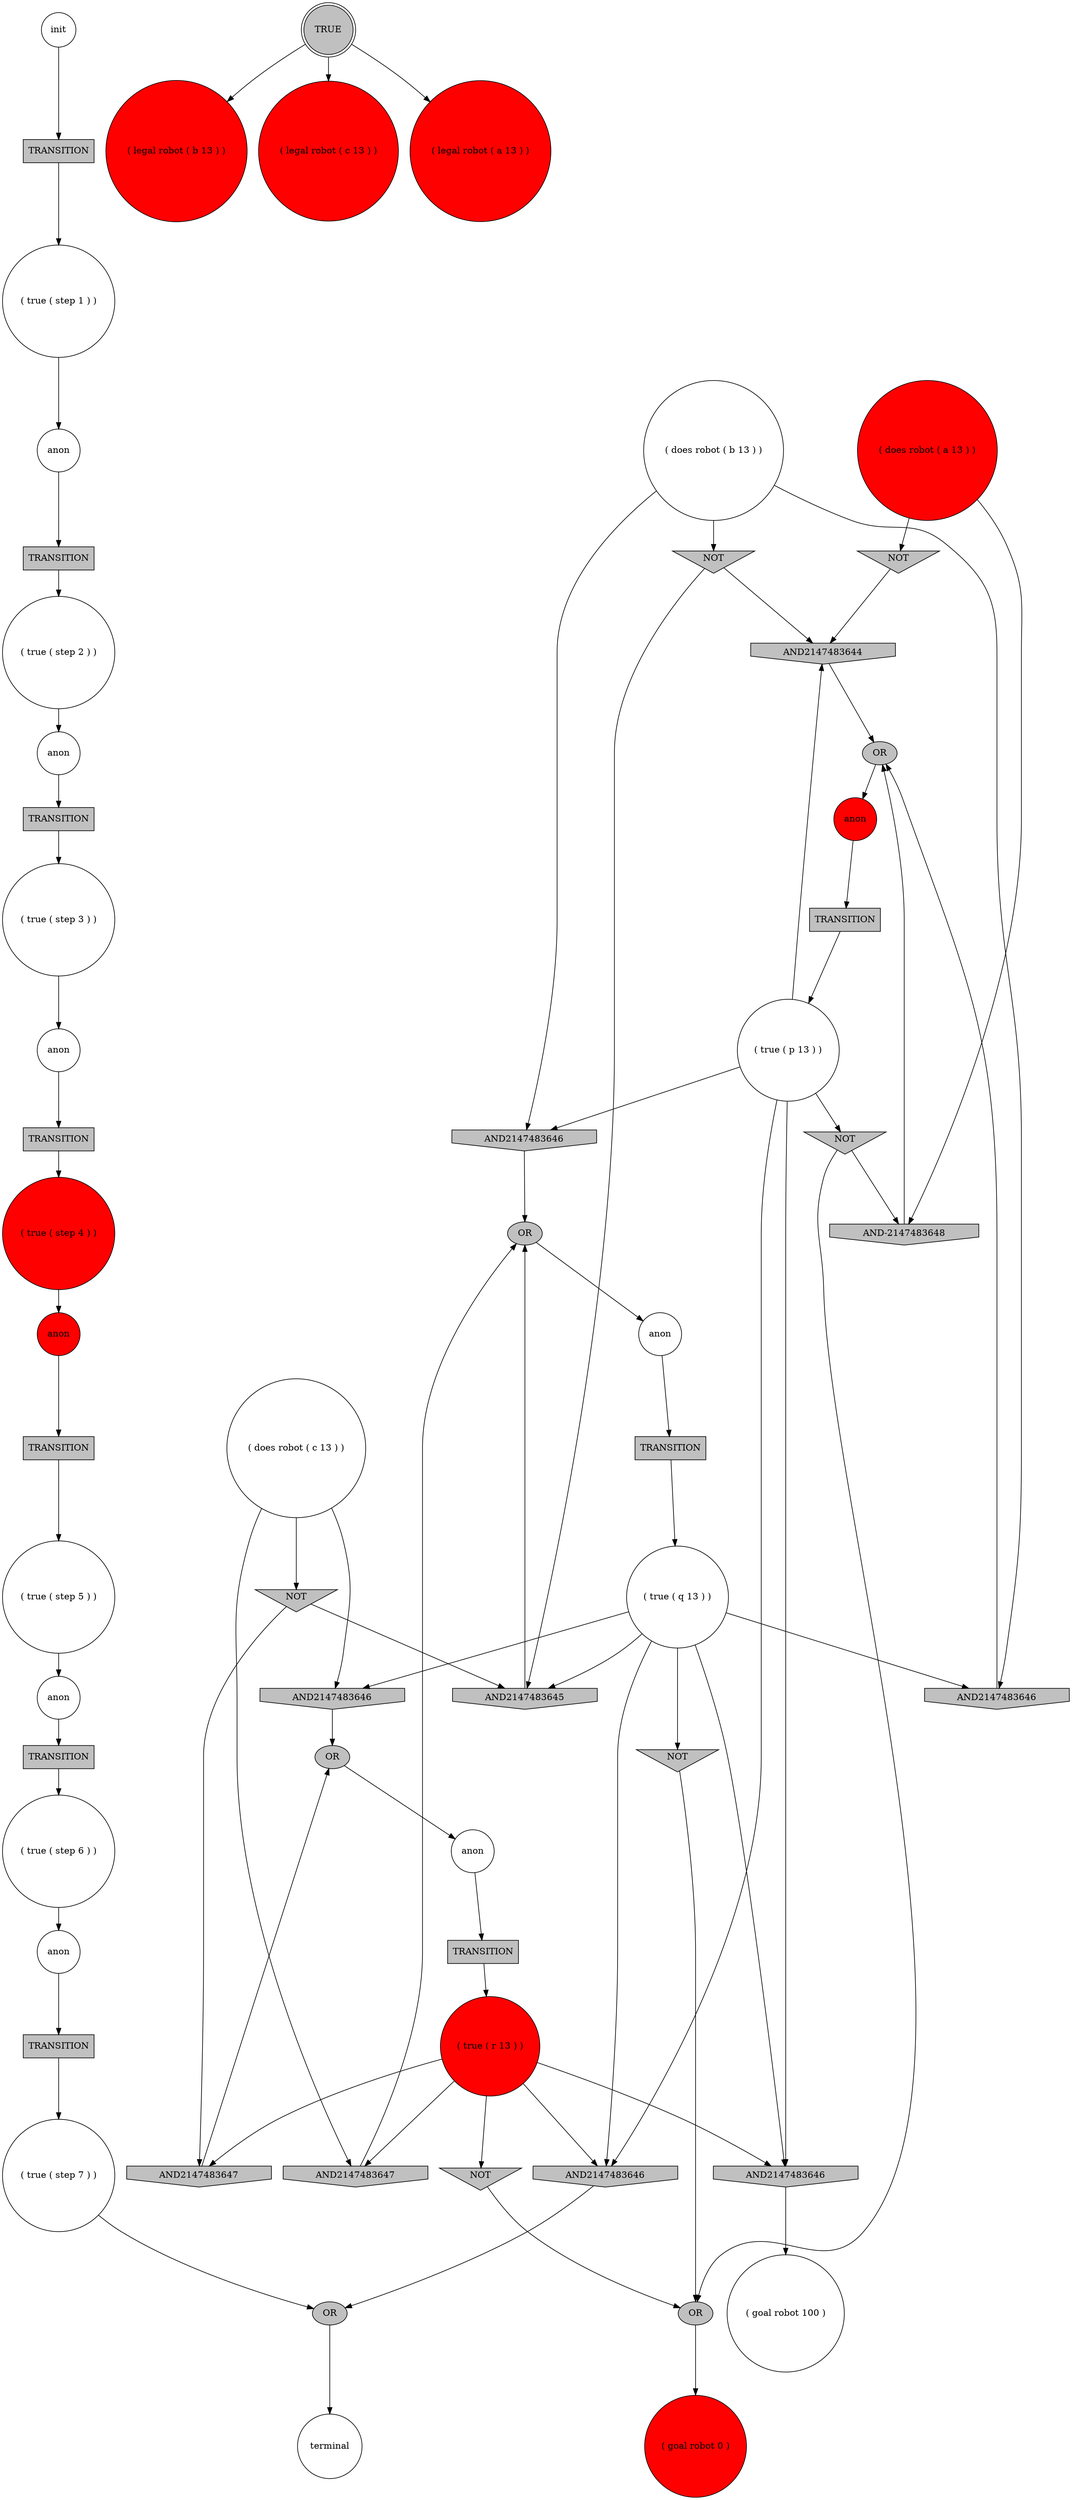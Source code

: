 digraph propNet
{
	"@3bec2be2"[shape=invtriangle, style= filled, fillcolor=grey, label="NOT"]; "@3bec2be2"->"@376afe0"; 
	"@8e390f1"[shape=circle, style= filled, fillcolor=red, label="( legal robot ( b 13 ) )"]; 
	"@26c4d6a3"[shape=circle, style= filled, fillcolor=red, label="anon"]; "@26c4d6a3"->"@c0fdefa"; 
	"@6d988d57"[shape=ellipse, style= filled, fillcolor=grey, label="OR"]; "@6d988d57"->"@1e99d0bb"; 
	"@8690171"[shape=circle, style= filled, fillcolor=white, label="( goal robot 100 )"]; 
	"@40f461d4"[shape=circle, style= filled, fillcolor=red, label="( true ( step 4 ) )"]; "@40f461d4"->"@6f43fdc3"; 
	"@3ad23b97"[shape=invhouse, style= filled, fillcolor=grey, label="AND2147483645"]; "@3ad23b97"->"@19d5142a"; 
	"@6860e935"[shape=circle, style= filled, fillcolor=white, label="anon"]; "@6860e935"->"@209d98b"; 
	"@72936a9"[shape=circle, style= filled, fillcolor=red, label="( legal robot ( c 13 ) )"]; 
	"@67fb4651"[shape=invtriangle, style= filled, fillcolor=grey, label="NOT"]; "@67fb4651"->"@55e1f107"; 
	"@740a7dbe"[shape=circle, style= filled, fillcolor=white, label="( true ( step 3 ) )"]; "@740a7dbe"->"@2e896930"; 
	"@741d8de7"[shape=invhouse, style= filled, fillcolor=grey, label="AND2147483647"]; "@741d8de7"->"@6d988d57"; 
	"@5aa4e092"[shape=circle, style= filled, fillcolor=white, label="( true ( step 1 ) )"]; "@5aa4e092"->"@46359b12"; 
	"@3a4fe875"[shape=box, style= filled, fillcolor=grey, label="TRANSITION"]; "@3a4fe875"->"@5a694e35"; 
	"@3a346876"[shape=box, style= filled, fillcolor=grey, label="TRANSITION"]; "@3a346876"->"@6d5ae21b"; 
	"@190f5b4c"[shape=circle, style= filled, fillcolor=red, label="( legal robot ( a 13 ) )"]; 
	"@1d8257d5"[shape=circle, style= filled, fillcolor=white, label="( true ( p 13 ) )"]; "@1d8257d5"->"@1936cba6"; "@1d8257d5"->"@add76d8"; "@1d8257d5"->"@687dd11"; "@1d8257d5"->"@376afe0"; "@1d8257d5"->"@51399e91"; 
	"@6f43fdc3"[shape=circle, style= filled, fillcolor=red, label="anon"]; "@6f43fdc3"->"@438fa55d"; 
	"@1936cba6"[shape=invtriangle, style= filled, fillcolor=grey, label="NOT"]; "@1936cba6"->"@1b0bb67b"; "@1936cba6"->"@55e1f107"; 
	"@66dbc473"[shape=ellipse, style= filled, fillcolor=grey, label="OR"]; "@66dbc473"->"@26c4d6a3"; 
	"@390ed3b3"[shape=circle, style= filled, fillcolor=white, label="anon"]; "@390ed3b3"->"@c661a2a"; 
	"@c0fdefa"[shape=box, style= filled, fillcolor=grey, label="TRANSITION"]; "@c0fdefa"->"@1d8257d5"; 
	"@b6dd064"[shape=circle, style= filled, fillcolor=white, label="anon"]; "@b6dd064"->"@3a4fe875"; 
	"@7fdb54f9"[shape=invtriangle, style= filled, fillcolor=grey, label="NOT"]; "@7fdb54f9"->"@3ad23b97"; "@7fdb54f9"->"@741d8de7"; 
	"@209d98b"[shape=box, style= filled, fillcolor=grey, label="TRANSITION"]; "@209d98b"->"@51545583"; 
	"@b821017"[shape=invhouse, style= filled, fillcolor=grey, label="AND2147483646"]; "@b821017"->"@6d988d57"; 
	"@687dd11"[shape=invhouse, style= filled, fillcolor=grey, label="AND2147483646"]; "@687dd11"->"@8690171"; 
	"@5812656"[shape=ellipse, style= filled, fillcolor=grey, label="OR"]; "@5812656"->"@3163cd6d"; 
	"@3a53c2"[shape=circle, style= filled, fillcolor=white, label="( does robot ( c 13 ) )"]; "@3a53c2"->"@7fdb54f9"; "@3a53c2"->"@b821017"; "@3a53c2"->"@6342a47e"; 
	"@add76d8"[shape=invhouse, style= filled, fillcolor=grey, label="AND2147483646"]; "@add76d8"->"@19d5142a"; 
	"@3163cd6d"[shape=circle, style= filled, fillcolor=white, label="terminal"]; 
	"@6f646b6a"[shape=circle, style= filled, fillcolor=white, label="( does robot ( b 13 ) )"]; "@6f646b6a"->"@add76d8"; "@6f646b6a"->"@4b149f63"; "@6f646b6a"->"@2ecd19b2"; 
	"@5a694e35"[shape=circle, style= filled, fillcolor=white, label="( true ( step 6 ) )"]; "@5a694e35"->"@390ed3b3"; 
	"@4b149f63"[shape=invtriangle, style= filled, fillcolor=grey, label="NOT"]; "@4b149f63"->"@3ad23b97"; "@4b149f63"->"@376afe0"; 
	"@376afe0"[shape=invhouse, style= filled, fillcolor=grey, label="AND2147483644"]; "@376afe0"->"@66dbc473"; 
	"@676c73bc"[shape=circle, style= filled, fillcolor=white, label="( true ( step 7 ) )"]; "@676c73bc"->"@5812656"; 
	"@51545583"[shape=circle, style= filled, fillcolor=white, label="( true ( q 13 ) )"]; "@51545583"->"@b821017"; "@51545583"->"@3ad23b97"; "@51545583"->"@687dd11"; "@51545583"->"@4979a62f"; "@51545583"->"@51399e91"; "@51545583"->"@2ecd19b2"; 
	"@74a00878"[shape=circle, style= filled, fillcolor=white, label="( true ( step 5 ) )"]; "@74a00878"->"@b6dd064"; 
	"@55e1f107"[shape=ellipse, style= filled, fillcolor=grey, label="OR"]; "@55e1f107"->"@47894940"; 
	"@46359b12"[shape=circle, style= filled, fillcolor=white, label="anon"]; "@46359b12"->"@243789fd"; 
	"@1b0bb67b"[shape=invhouse, style= filled, fillcolor=grey, label="AND-2147483648"]; "@1b0bb67b"->"@66dbc473"; 
	"@3e7c63f4"[shape=box, style= filled, fillcolor=grey, label="TRANSITION"]; "@3e7c63f4"->"@40f461d4"; 
	"@b30f6f4"[shape=circle, style= filled, fillcolor=white, label="init"]; "@b30f6f4"->"@38678e1e"; 
	"@243789fd"[shape=box, style= filled, fillcolor=grey, label="TRANSITION"]; "@243789fd"->"@574e1984"; 
	"@19d5142a"[shape=ellipse, style= filled, fillcolor=grey, label="OR"]; "@19d5142a"->"@6860e935"; 
	"@1e99d0bb"[shape=circle, style= filled, fillcolor=white, label="anon"]; "@1e99d0bb"->"@3a346876"; 
	"@c661a2a"[shape=box, style= filled, fillcolor=grey, label="TRANSITION"]; "@c661a2a"->"@676c73bc"; 
	"@38678e1e"[shape=box, style= filled, fillcolor=grey, label="TRANSITION"]; "@38678e1e"->"@5aa4e092"; 
	"@2aacc43f"[shape=circle, style= filled, fillcolor=red, label="( does robot ( a 13 ) )"]; "@2aacc43f"->"@1b0bb67b"; "@2aacc43f"->"@3bec2be2"; 
	"@47894940"[shape=circle, style= filled, fillcolor=red, label="( goal robot 0 )"]; 
	"@574e1984"[shape=circle, style= filled, fillcolor=white, label="( true ( step 2 ) )"]; "@574e1984"->"@10146c2"; 
	"@438fa55d"[shape=box, style= filled, fillcolor=grey, label="TRANSITION"]; "@438fa55d"->"@74a00878"; 
	"@5a1cacf2"[shape=box, style= filled, fillcolor=grey, label="TRANSITION"]; "@5a1cacf2"->"@740a7dbe"; 
	"@6342a47e"[shape=invhouse, style= filled, fillcolor=grey, label="AND2147483647"]; "@6342a47e"->"@19d5142a"; 
	"@6d5ae21b"[shape=circle, style= filled, fillcolor=red, label="( true ( r 13 ) )"]; "@6d5ae21b"->"@687dd11"; "@6d5ae21b"->"@51399e91"; "@6d5ae21b"->"@741d8de7"; "@6d5ae21b"->"@67fb4651"; "@6d5ae21b"->"@6342a47e"; 
	"@4979a62f"[shape=invtriangle, style= filled, fillcolor=grey, label="NOT"]; "@4979a62f"->"@55e1f107"; 
	"@2ecd19b2"[shape=invhouse, style= filled, fillcolor=grey, label="AND2147483646"]; "@2ecd19b2"->"@66dbc473"; 
	"@29a21e31"[shape=doublecircle, style= filled, fillcolor=grey, label="TRUE"]; "@29a21e31"->"@72936a9"; "@29a21e31"->"@8e390f1"; "@29a21e31"->"@190f5b4c"; 
	"@51399e91"[shape=invhouse, style= filled, fillcolor=grey, label="AND2147483646"]; "@51399e91"->"@5812656"; 
	"@2e896930"[shape=circle, style= filled, fillcolor=white, label="anon"]; "@2e896930"->"@3e7c63f4"; 
	"@10146c2"[shape=circle, style= filled, fillcolor=white, label="anon"]; "@10146c2"->"@5a1cacf2"; 
}